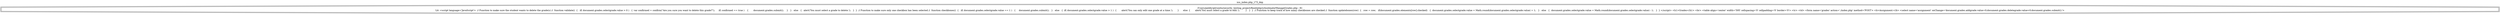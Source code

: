 digraph cfg {
  label="xss_index.php_173_dep";
  labelloc=t;
  n1 [shape=doubleoctagon, label="/Users/peddy/git/unitn/security_testing_project/fixed/php/schoolmate/ManageGrades.php : 81\nLit: <script language='JavaScript'>  // Function to make sure the student wants to delete the grade(s) //  function validate()  {   if( document.grades.selectgrade.value > 0 )   {	var confirmed = confirm(\"Are you sure you want to delete this grade?\");	if( confirmed == true )	{	 document.grades.submit();	}   }   else   {	alert('You must select a grade to delete.');   }  }  // Function to make sure only one checkbox has been selected //  function checkboxes()  {   if( document.grades.selectgrade.value == 1 )   {	document.grades.submit();   }   else   {	if( document.grades.selectgrade.value > 1 )	{	 alert('You can only edit one grade at a time.');	}	else	{	 alert('You must select a grade to edit.');	}   }  }  // Function to keep track of how many checkboxes are checked //  function updateboxes(row)  {   row = row;   if(document.grades.elements[row].checked)   {	document.grades.selectgrade.value = Math.round(document.grades.selectgrade.value) + 1;   }   else   {	document.grades.selectgrade.value = Math.round(document.grades.selectgrade.value) - 1;   }  } </script> <h1>Grades</h1> <br> <table align='center' width='595' cellspacing='0' cellpadding='0' border='0'> <tr> <td> <form name='grades' action='./index.php' method='POST'> <b>Assignment:</b> <select name='assignment' onChange='document.grades.addgrade.value=0;document.grades.deletegrade.value=0;document.grades.submit();'>\n"];
}
